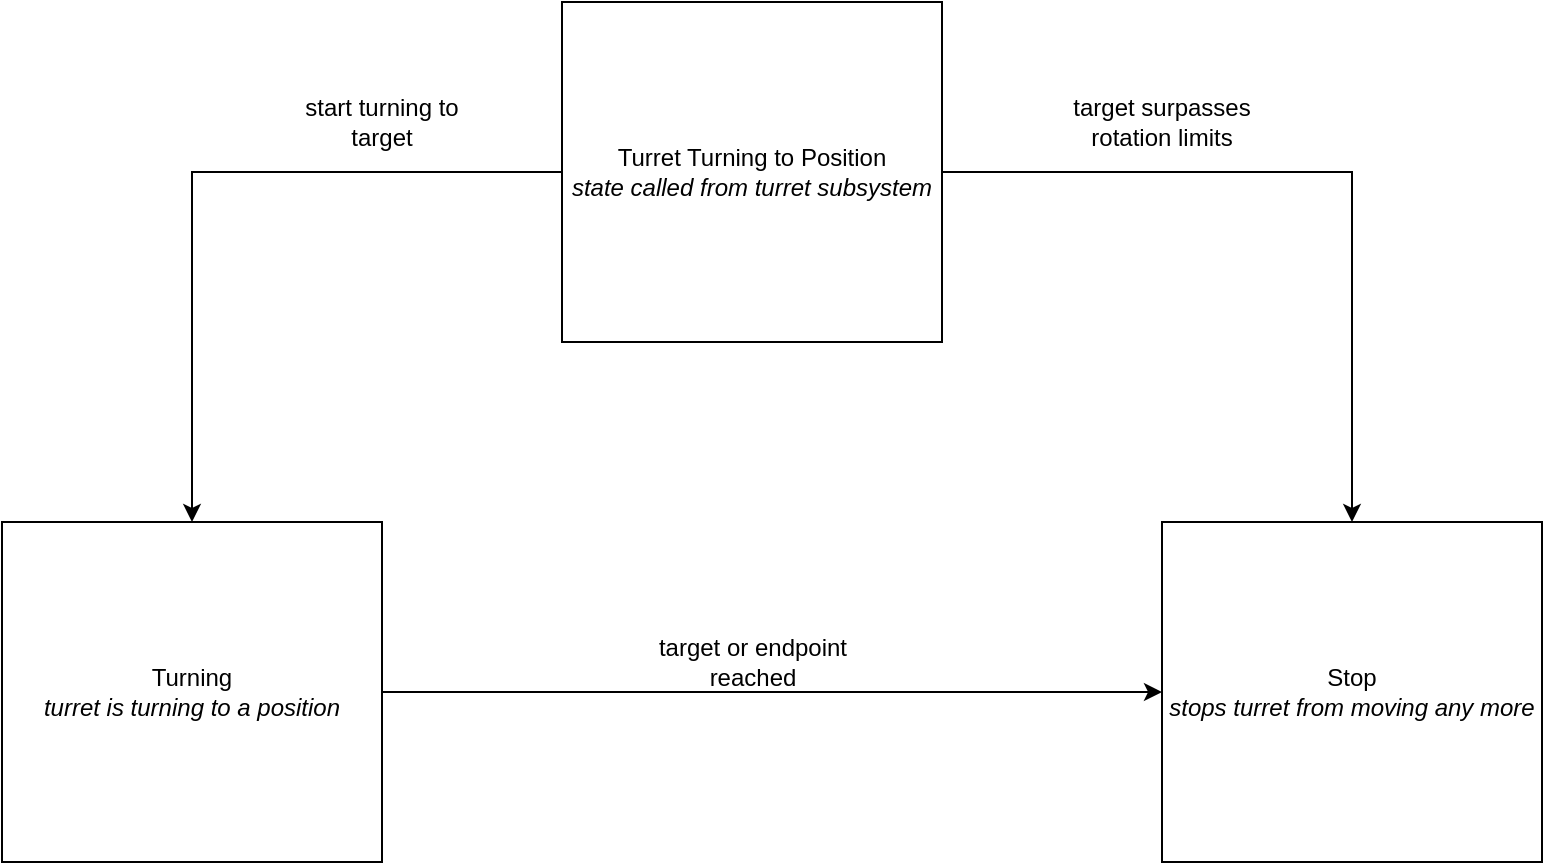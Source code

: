<mxfile version="12.6.2" type="device"><diagram id="VaAp7nyqhDmPYeppiI0z" name="Page-1"><mxGraphModel dx="1422" dy="741" grid="1" gridSize="10" guides="1" tooltips="1" connect="1" arrows="1" fold="1" page="1" pageScale="1" pageWidth="850" pageHeight="1100" math="0" shadow="0"><root><mxCell id="0"/><mxCell id="1" parent="0"/><mxCell id="T-KMNOeQwxowpCksMvPG-4" style="edgeStyle=orthogonalEdgeStyle;rounded=0;orthogonalLoop=1;jettySize=auto;html=1;" edge="1" parent="1" source="T-KMNOeQwxowpCksMvPG-1" target="T-KMNOeQwxowpCksMvPG-3"><mxGeometry relative="1" as="geometry"/></mxCell><mxCell id="T-KMNOeQwxowpCksMvPG-5" style="edgeStyle=orthogonalEdgeStyle;rounded=0;orthogonalLoop=1;jettySize=auto;html=1;" edge="1" parent="1" source="T-KMNOeQwxowpCksMvPG-1" target="T-KMNOeQwxowpCksMvPG-2"><mxGeometry relative="1" as="geometry"/></mxCell><mxCell id="T-KMNOeQwxowpCksMvPG-1" value="&lt;div&gt;Turret Turning to Position&lt;/div&gt;&lt;div&gt;&lt;i&gt;state called from turret subsystem&lt;/i&gt;&lt;br&gt;&lt;/div&gt;" style="rounded=0;whiteSpace=wrap;html=1;" vertex="1" parent="1"><mxGeometry x="330" y="60" width="190" height="170" as="geometry"/></mxCell><mxCell id="T-KMNOeQwxowpCksMvPG-2" value="&lt;div&gt;Stop&lt;/div&gt;&lt;div&gt;&lt;i&gt;stops turret from moving any more&lt;/i&gt;&lt;br&gt;&lt;/div&gt;" style="rounded=0;whiteSpace=wrap;html=1;" vertex="1" parent="1"><mxGeometry x="630" y="320" width="190" height="170" as="geometry"/></mxCell><mxCell id="T-KMNOeQwxowpCksMvPG-7" style="edgeStyle=orthogonalEdgeStyle;rounded=0;orthogonalLoop=1;jettySize=auto;html=1;exitX=1;exitY=0.5;exitDx=0;exitDy=0;entryX=0;entryY=0.5;entryDx=0;entryDy=0;" edge="1" parent="1" source="T-KMNOeQwxowpCksMvPG-3" target="T-KMNOeQwxowpCksMvPG-2"><mxGeometry relative="1" as="geometry"/></mxCell><mxCell id="T-KMNOeQwxowpCksMvPG-3" value="&lt;div&gt;Turning&lt;/div&gt;&lt;div&gt;&lt;i&gt;turret is turning to a position&lt;/i&gt;&lt;br&gt;&lt;/div&gt;" style="rounded=0;whiteSpace=wrap;html=1;" vertex="1" parent="1"><mxGeometry x="50" y="320" width="190" height="170" as="geometry"/></mxCell><mxCell id="T-KMNOeQwxowpCksMvPG-8" value="start turning to target" style="text;html=1;strokeColor=none;fillColor=none;align=center;verticalAlign=middle;whiteSpace=wrap;rounded=0;" vertex="1" parent="1"><mxGeometry x="200" y="110" width="80" height="20" as="geometry"/></mxCell><mxCell id="T-KMNOeQwxowpCksMvPG-9" value="target surpasses rotation limits" style="text;html=1;strokeColor=none;fillColor=none;align=center;verticalAlign=middle;whiteSpace=wrap;rounded=0;" vertex="1" parent="1"><mxGeometry x="570" y="115" width="120" height="10" as="geometry"/></mxCell><mxCell id="T-KMNOeQwxowpCksMvPG-10" value="target or endpoint reached" style="text;html=1;strokeColor=none;fillColor=none;align=center;verticalAlign=middle;whiteSpace=wrap;rounded=0;" vertex="1" parent="1"><mxGeometry x="362.5" y="380" width="125" height="20" as="geometry"/></mxCell></root></mxGraphModel></diagram></mxfile>